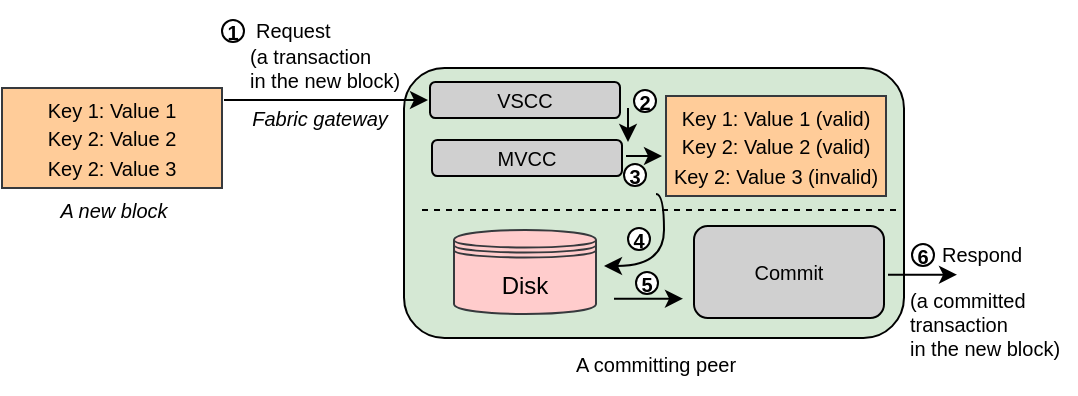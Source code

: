<mxfile version="21.1.2" type="device">
  <diagram id="aW8BC6xyf7XYzy20FpQa" name="Page-1">
    <mxGraphModel dx="1027" dy="629" grid="1" gridSize="10" guides="1" tooltips="1" connect="1" arrows="1" fold="1" page="1" pageScale="1" pageWidth="827" pageHeight="1169" math="0" shadow="0">
      <root>
        <mxCell id="0" />
        <mxCell id="1" parent="0" />
        <mxCell id="D1b6CC4PXVBS12xehJpQ-1" value="&lt;font color=&quot;#000000&quot;&gt;&lt;i&gt;A new block&lt;/i&gt;&lt;/font&gt;" style="text;html=1;strokeColor=none;fillColor=none;align=center;verticalAlign=middle;whiteSpace=wrap;rounded=0;shadow=0;fontSize=10;fontColor=#0000CC;" parent="1" vertex="1">
          <mxGeometry x="155" y="447" width="80" height="30" as="geometry" />
        </mxCell>
        <mxCell id="9gpKjKMT-mQXGkQns00l-3" value="&lt;font style=&quot;font-size: 10px;&quot;&gt;Key 1: Value 1&lt;br&gt;Key 2: Value 2&lt;br&gt;Key 2: Value 3&lt;/font&gt;" style="rounded=0;whiteSpace=wrap;html=1;fillColor=#ffcc99;strokeColor=#36393d;" parent="1" vertex="1">
          <mxGeometry x="139" y="401" width="110" height="50" as="geometry" />
        </mxCell>
        <mxCell id="9gpKjKMT-mQXGkQns00l-4" value="" style="rounded=1;whiteSpace=wrap;html=1;fillColor=#D5E8D4;shadow=0;" parent="1" vertex="1">
          <mxGeometry x="340" y="391" width="250" height="135" as="geometry" />
        </mxCell>
        <mxCell id="9gpKjKMT-mQXGkQns00l-5" value="VSCC" style="rounded=1;whiteSpace=wrap;html=1;fontSize=10;fillColor=#D0D0D0;" parent="1" vertex="1">
          <mxGeometry x="353" y="398" width="95" height="18" as="geometry" />
        </mxCell>
        <mxCell id="9gpKjKMT-mQXGkQns00l-8" value="&lt;font style=&quot;font-size: 10px;&quot;&gt;Key 1: Value 1 (valid)&lt;br&gt;Key 2: Value 2 (valid)&lt;br&gt;Key 2: Value 3 (invalid)&lt;/font&gt;" style="rounded=0;whiteSpace=wrap;html=1;fillColor=#ffcc99;strokeColor=#36393d;" parent="1" vertex="1">
          <mxGeometry x="471" y="405" width="110" height="50" as="geometry" />
        </mxCell>
        <mxCell id="9gpKjKMT-mQXGkQns00l-9" value="MVCC" style="rounded=1;whiteSpace=wrap;html=1;fontSize=10;fillColor=#D0D0D0;" parent="1" vertex="1">
          <mxGeometry x="354" y="427" width="95" height="18" as="geometry" />
        </mxCell>
        <mxCell id="9gpKjKMT-mQXGkQns00l-1" value="Disk" style="shape=datastore;whiteSpace=wrap;html=1;fillColor=#ffcccc;strokeColor=#36393d;" parent="1" vertex="1">
          <mxGeometry x="365" y="472" width="71" height="42" as="geometry" />
        </mxCell>
        <mxCell id="9gpKjKMT-mQXGkQns00l-10" value="" style="endArrow=classic;html=1;rounded=0;fontSize=10;curved=1;" parent="1" edge="1">
          <mxGeometry width="50" height="50" relative="1" as="geometry">
            <mxPoint x="250" y="407" as="sourcePoint" />
            <mxPoint x="352" y="407" as="targetPoint" />
          </mxGeometry>
        </mxCell>
        <mxCell id="9gpKjKMT-mQXGkQns00l-11" value="" style="endArrow=classic;html=1;rounded=0;fontSize=10;curved=1;" parent="1" edge="1">
          <mxGeometry width="50" height="50" relative="1" as="geometry">
            <mxPoint x="452" y="411" as="sourcePoint" />
            <mxPoint x="452" y="428" as="targetPoint" />
          </mxGeometry>
        </mxCell>
        <mxCell id="9gpKjKMT-mQXGkQns00l-12" value="" style="endArrow=classic;html=1;rounded=0;fontSize=10;curved=1;" parent="1" edge="1">
          <mxGeometry width="50" height="50" relative="1" as="geometry">
            <mxPoint x="451" y="435" as="sourcePoint" />
            <mxPoint x="469" y="435" as="targetPoint" />
          </mxGeometry>
        </mxCell>
        <mxCell id="9gpKjKMT-mQXGkQns00l-13" value="" style="endArrow=none;html=1;rounded=0;fontSize=10;dashed=1;" parent="1" edge="1">
          <mxGeometry width="50" height="50" relative="1" as="geometry">
            <mxPoint x="349" y="462" as="sourcePoint" />
            <mxPoint x="586" y="462" as="targetPoint" />
          </mxGeometry>
        </mxCell>
        <mxCell id="9gpKjKMT-mQXGkQns00l-15" value="" style="endArrow=classic;html=1;rounded=0;fontSize=10;curved=1;" parent="1" edge="1">
          <mxGeometry width="50" height="50" relative="1" as="geometry">
            <mxPoint x="445" y="506.333" as="sourcePoint" />
            <mxPoint x="479.5" y="506.333" as="targetPoint" />
          </mxGeometry>
        </mxCell>
        <mxCell id="9gpKjKMT-mQXGkQns00l-16" value="" style="curved=1;endArrow=classic;html=1;rounded=0;fontSize=10;" parent="1" edge="1">
          <mxGeometry width="50" height="50" relative="1" as="geometry">
            <mxPoint x="466" y="454" as="sourcePoint" />
            <mxPoint x="440" y="490" as="targetPoint" />
            <Array as="points">
              <mxPoint x="470" y="454" />
              <mxPoint x="470" y="490" />
            </Array>
          </mxGeometry>
        </mxCell>
        <mxCell id="9gpKjKMT-mQXGkQns00l-17" value="Commit" style="rounded=1;whiteSpace=wrap;html=1;fontSize=10;fillColor=#D0D0D0;" parent="1" vertex="1">
          <mxGeometry x="485" y="470" width="95" height="46" as="geometry" />
        </mxCell>
        <mxCell id="9gpKjKMT-mQXGkQns00l-18" value="&lt;font color=&quot;#000000&quot;&gt;&lt;i&gt;Fabric gateway&lt;/i&gt;&lt;/font&gt;" style="text;html=1;strokeColor=none;fillColor=none;align=center;verticalAlign=middle;whiteSpace=wrap;rounded=0;shadow=0;fontSize=10;fontColor=#0000CC;" parent="1" vertex="1">
          <mxGeometry x="258" y="401" width="80" height="30" as="geometry" />
        </mxCell>
        <mxCell id="9gpKjKMT-mQXGkQns00l-19" value="1" style="ellipse;whiteSpace=wrap;html=1;aspect=fixed;fontSize=10;strokeColor=#000000;fillColor=#FFFFFF;fontStyle=1" parent="1" vertex="1">
          <mxGeometry x="249" y="367" width="11" height="11" as="geometry" />
        </mxCell>
        <mxCell id="9gpKjKMT-mQXGkQns00l-20" value="2" style="ellipse;whiteSpace=wrap;html=1;aspect=fixed;fontSize=10;strokeColor=#000000;fillColor=#FFFFFF;fontStyle=1" parent="1" vertex="1">
          <mxGeometry x="455" y="402" width="11" height="11" as="geometry" />
        </mxCell>
        <mxCell id="9gpKjKMT-mQXGkQns00l-21" value="3" style="ellipse;whiteSpace=wrap;html=1;aspect=fixed;fontSize=10;strokeColor=#000000;fillColor=#FFFFFF;fontStyle=1" parent="1" vertex="1">
          <mxGeometry x="450" y="439" width="11" height="11" as="geometry" />
        </mxCell>
        <mxCell id="9gpKjKMT-mQXGkQns00l-22" value="5" style="ellipse;whiteSpace=wrap;html=1;aspect=fixed;fontSize=10;strokeColor=#000000;fillColor=#FFFFFF;fontStyle=1" parent="1" vertex="1">
          <mxGeometry x="456" y="493" width="11" height="11" as="geometry" />
        </mxCell>
        <mxCell id="9gpKjKMT-mQXGkQns00l-24" value="4" style="ellipse;whiteSpace=wrap;html=1;aspect=fixed;fontSize=10;strokeColor=#000000;fillColor=#FFFFFF;fontStyle=1" parent="1" vertex="1">
          <mxGeometry x="452" y="471" width="11" height="11" as="geometry" />
        </mxCell>
        <mxCell id="YzD2XapH2mnAXQ2hJMck-1" value="" style="endArrow=classic;html=1;rounded=0;fontSize=10;curved=1;" parent="1" edge="1">
          <mxGeometry width="50" height="50" relative="1" as="geometry">
            <mxPoint x="582" y="494.333" as="sourcePoint" />
            <mxPoint x="616.5" y="494.333" as="targetPoint" />
          </mxGeometry>
        </mxCell>
        <mxCell id="YzD2XapH2mnAXQ2hJMck-2" value="6" style="ellipse;whiteSpace=wrap;html=1;aspect=fixed;fontSize=10;strokeColor=#000000;fillColor=#FFFFFF;fontStyle=1" parent="1" vertex="1">
          <mxGeometry x="594" y="479" width="11" height="11" as="geometry" />
        </mxCell>
        <mxCell id="YzD2XapH2mnAXQ2hJMck-3" value="Respond" style="text;strokeColor=none;fillColor=none;align=left;verticalAlign=middle;spacingLeft=4;spacingRight=4;overflow=hidden;points=[[0,0.5],[1,0.5]];portConstraint=eastwest;rotatable=0;fontSize=10;fontColor=#000000;" parent="1" vertex="1">
          <mxGeometry x="603" y="469" width="54" height="30" as="geometry" />
        </mxCell>
        <mxCell id="YzD2XapH2mnAXQ2hJMck-4" value="Request" style="text;strokeColor=none;fillColor=none;align=left;verticalAlign=middle;spacingLeft=4;spacingRight=4;overflow=hidden;points=[[0,0.5],[1,0.5]];portConstraint=eastwest;rotatable=0;fontSize=10;fontColor=#000000;" parent="1" vertex="1">
          <mxGeometry x="260" y="357" width="54" height="30" as="geometry" />
        </mxCell>
        <mxCell id="YzD2XapH2mnAXQ2hJMck-5" value="(a transaction &#xa;in the new block)" style="text;strokeColor=none;fillColor=none;align=left;verticalAlign=middle;spacingLeft=4;spacingRight=4;overflow=hidden;points=[[0,0.5],[1,0.5]];portConstraint=eastwest;rotatable=0;fontSize=10;fontColor=#000000;" parent="1" vertex="1">
          <mxGeometry x="257" y="376" width="117" height="30" as="geometry" />
        </mxCell>
        <mxCell id="YzD2XapH2mnAXQ2hJMck-6" value="(a committed &#xa;transaction&#xa;in the new block)" style="text;strokeColor=none;fillColor=none;align=left;verticalAlign=middle;spacingLeft=4;spacingRight=4;overflow=hidden;points=[[0,0.5],[1,0.5]];portConstraint=eastwest;rotatable=0;fontSize=10;fontColor=#000000;" parent="1" vertex="1">
          <mxGeometry x="587" y="498" width="89" height="42" as="geometry" />
        </mxCell>
        <mxCell id="8Ztfw_9N8FLwwopJZy-F-1" value="A committing peer" style="text;strokeColor=none;fillColor=none;align=left;verticalAlign=middle;spacingLeft=4;spacingRight=4;overflow=hidden;points=[[0,0.5],[1,0.5]];portConstraint=eastwest;rotatable=0;fontSize=10;fontColor=#000000;" parent="1" vertex="1">
          <mxGeometry x="420" y="524" width="108" height="30" as="geometry" />
        </mxCell>
      </root>
    </mxGraphModel>
  </diagram>
</mxfile>
